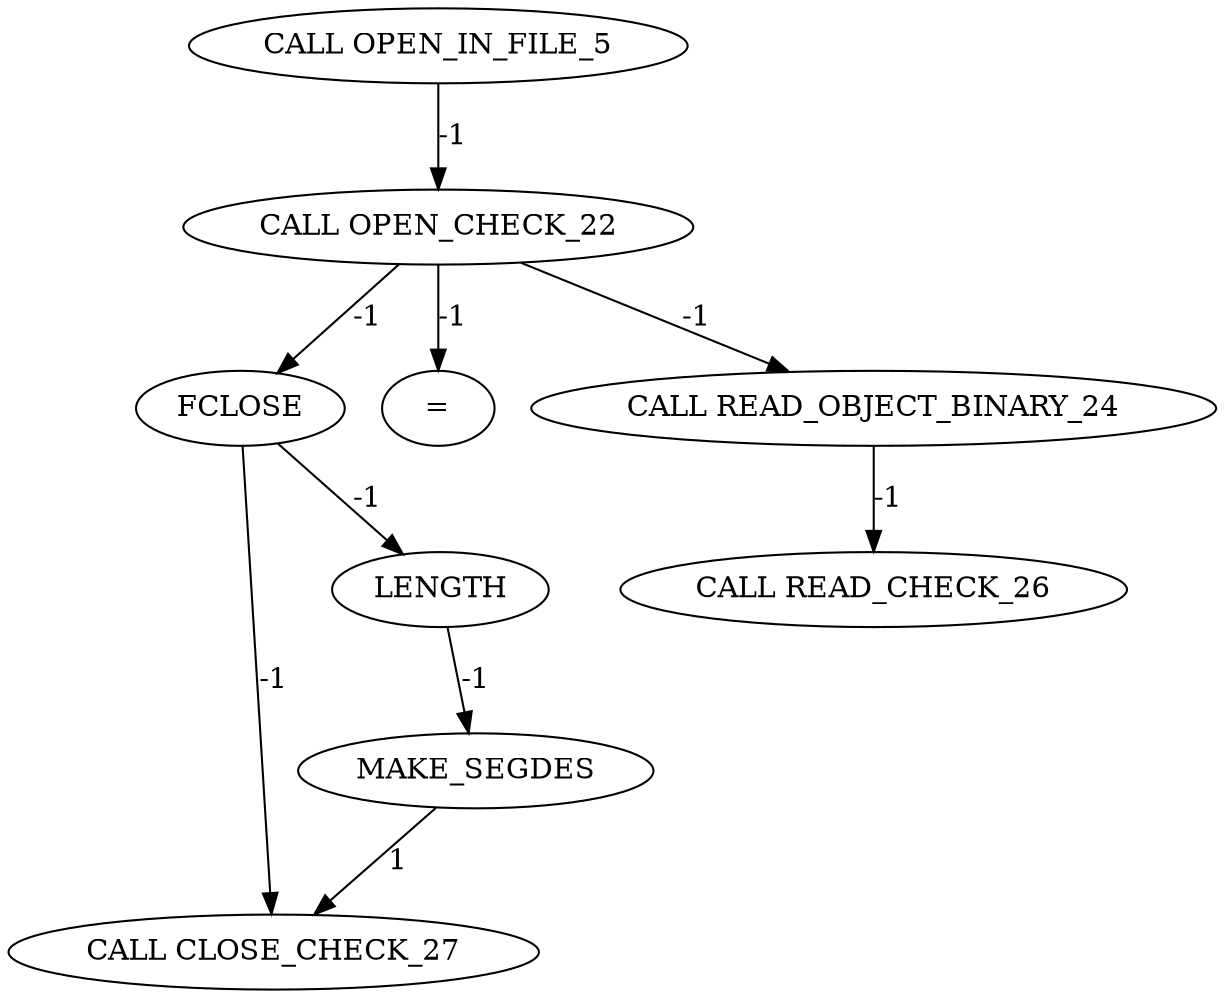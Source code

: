 digraph {
	convex_hull_large_rmat_INST_2931 [label=FCLOSE cost=0]
	convex_hull_large_rmat_INST_81 [label="CALL READ_CHECK_26" cost=0]
	convex_hull_large_rmat_INST_2935 [label=MAKE_SEGDES cost=86]
	convex_hull_large_rmat_INST_2928 [label="=" cost=1204]
	convex_hull_large_rmat_INST_84 [label="CALL CLOSE_CHECK_27" cost=0]
	convex_hull_large_rmat_INST_69 [label="CALL OPEN_IN_FILE_5" cost=0]
	convex_hull_large_rmat_INST_80 [label="CALL READ_OBJECT_BINARY_24" cost=0]
	convex_hull_large_rmat_INST_2934 [label=LENGTH cost=0]
	convex_hull_large_rmat_INST_70 [label="CALL OPEN_CHECK_22" cost=0]
	convex_hull_large_rmat_INST_2931 -> convex_hull_large_rmat_INST_2934 [label=-1 cost=-1]
	convex_hull_large_rmat_INST_2931 -> convex_hull_large_rmat_INST_84 [label=-1 cost=-1]
	convex_hull_large_rmat_INST_2935 -> convex_hull_large_rmat_INST_84 [label=1 cost=1]
	convex_hull_large_rmat_INST_69 -> convex_hull_large_rmat_INST_70 [label=-1 cost=-1]
	convex_hull_large_rmat_INST_80 -> convex_hull_large_rmat_INST_81 [label=-1 cost=-1]
	convex_hull_large_rmat_INST_2934 -> convex_hull_large_rmat_INST_2935 [label=-1 cost=-1]
	convex_hull_large_rmat_INST_70 -> convex_hull_large_rmat_INST_2928 [label=-1 cost=-1]
	convex_hull_large_rmat_INST_70 -> convex_hull_large_rmat_INST_80 [label=-1 cost=-1]
	convex_hull_large_rmat_INST_70 -> convex_hull_large_rmat_INST_2931 [label=-1 cost=-1]
}
